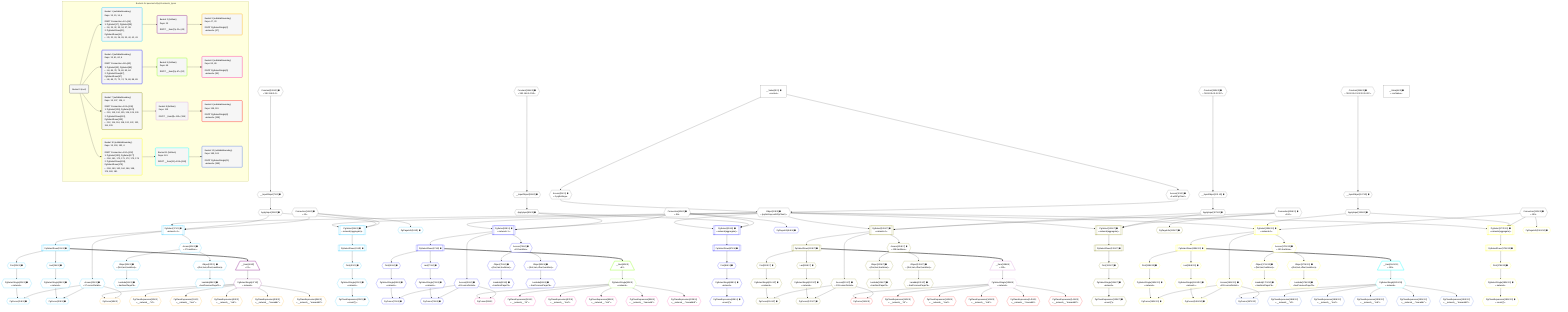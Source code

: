%%{init: {'themeVariables': { 'fontSize': '12px'}}}%%
graph TD
    classDef path fill:#eee,stroke:#000,color:#000
    classDef plan fill:#fff,stroke-width:1px,color:#000
    classDef itemplan fill:#fff,stroke-width:2px,color:#000
    classDef unbatchedplan fill:#dff,stroke-width:1px,color:#000
    classDef sideeffectplan fill:#fcc,stroke-width:2px,color:#000
    classDef bucket fill:#f6f6f6,color:#000,stroke-width:2px,text-align:left


    %% plan dependencies
    Connection14{{"Connection[14∈0] ➊<br />ᐸ10ᐳ"}}:::plan
    Connection60{{"Connection[60∈0] ➊<br />ᐸ58ᐳ"}}:::plan
    Connection106{{"Connection[106∈0] ➊<br />ᐸ104ᐳ"}}:::plan
    Connection152{{"Connection[152∈0] ➊<br />ᐸ150ᐳ"}}:::plan
    __InputObject7{{"__InputObject[7∈0] ➊"}}:::plan
    Constant193{{"Constant[193∈0] ➊<br />ᐸ'192.168.0.0'ᐳ"}}:::plan
    Constant193 --> __InputObject7
    Object13{{"Object[13∈0] ➊<br />ᐸ{pgSettings,withPgClient}ᐳ"}}:::plan
    Access11{{"Access[11∈0] ➊<br />ᐸ2.pgSettingsᐳ"}}:::plan
    Access12{{"Access[12∈0] ➊<br />ᐸ2.withPgClientᐳ"}}:::plan
    Access11 & Access12 --> Object13
    __InputObject55{{"__InputObject[55∈0] ➊"}}:::plan
    Constant194{{"Constant[194∈0] ➊<br />ᐸ'192.168.0.0/16'ᐳ"}}:::plan
    Constant194 --> __InputObject55
    __InputObject101{{"__InputObject[101∈0] ➊"}}:::plan
    Constant195{{"Constant[195∈0] ➊<br />ᐸ'08:00:2b:01:02:03'ᐳ"}}:::plan
    Constant195 --> __InputObject101
    __InputObject147{{"__InputObject[147∈0] ➊"}}:::plan
    Constant196{{"Constant[196∈0] ➊<br />ᐸ'08:00:2b:01:02:03:04:05'ᐳ"}}:::plan
    Constant196 --> __InputObject147
    __Value2["__Value[2∈0] ➊<br />ᐸcontextᐳ"]:::plan
    __Value2 --> Access11
    __Value2 --> Access12
    ApplyInput15{{"ApplyInput[15∈0] ➊"}}:::plan
    __InputObject7 --> ApplyInput15
    ApplyInput61{{"ApplyInput[61∈0] ➊"}}:::plan
    __InputObject55 --> ApplyInput61
    ApplyInput107{{"ApplyInput[107∈0] ➊"}}:::plan
    __InputObject101 --> ApplyInput107
    ApplyInput153{{"ApplyInput[153∈0] ➊"}}:::plan
    __InputObject147 --> ApplyInput153
    __Value4["__Value[4∈0] ➊<br />ᐸrootValueᐳ"]:::plan
    PgSelect17[["PgSelect[17∈1] ➊<br />ᐸnetwork+1ᐳ"]]:::plan
    Object13 & ApplyInput15 & Connection14 --> PgSelect17
    Object37{{"Object[37∈1] ➊<br />ᐸ{first,last,offset,hasMore}ᐳ"}}:::plan
    Access32{{"Access[32∈1] ➊<br />ᐸ17.hasMoreᐳ"}}:::plan
    Access32 --> Object37
    Object33{{"Object[33∈1] ➊<br />ᐸ{first,last,hasMore}ᐳ"}}:::plan
    Access32 --> Object33
    PgSelect39[["PgSelect[39∈1] ➊<br />ᐸnetwork(aggregate)ᐳ"]]:::plan
    Object13 & ApplyInput15 & Connection14 --> PgSelect39
    PgCursor24{{"PgCursor[24∈1] ➊"}}:::plan
    PgSelectSingle22{{"PgSelectSingle[22∈1] ➊<br />ᐸnetworkᐳ"}}:::plan
    Access23{{"Access[23∈1] ➊<br />ᐸ17.cursorDetailsᐳ"}}:::plan
    PgSelectSingle22 & Access23 --> PgCursor24
    PgCursor30{{"PgCursor[30∈1] ➊"}}:::plan
    PgSelectSingle28{{"PgSelectSingle[28∈1] ➊<br />ᐸnetworkᐳ"}}:::plan
    PgSelectSingle28 & Access23 --> PgCursor30
    PgPageInfo18{{"PgPageInfo[18∈1] ➊"}}:::plan
    Connection14 --> PgPageInfo18
    First20{{"First[20∈1] ➊"}}:::plan
    PgSelectRows21[["PgSelectRows[21∈1] ➊"]]:::plan
    PgSelectRows21 --> First20
    PgSelect17 --> PgSelectRows21
    First20 --> PgSelectSingle22
    PgSelect17 --> Access23
    Last26{{"Last[26∈1] ➊"}}:::plan
    PgSelectRows21 --> Last26
    Last26 --> PgSelectSingle28
    PgSelect17 --> Access32
    Lambda34{{"Lambda[34∈1] ➊<br />ᐸhasNextPageCbᐳ"}}:::plan
    Object33 --> Lambda34
    Lambda38{{"Lambda[38∈1] ➊<br />ᐸhasPreviousPageCbᐳ"}}:::plan
    Object37 --> Lambda38
    First40{{"First[40∈1] ➊"}}:::plan
    PgSelectRows41[["PgSelectRows[41∈1] ➊"]]:::plan
    PgSelectRows41 --> First40
    PgSelect39 --> PgSelectRows41
    PgSelectSingle42{{"PgSelectSingle[42∈1] ➊<br />ᐸnetworkᐳ"}}:::plan
    First40 --> PgSelectSingle42
    PgClassExpression43{{"PgClassExpression[43∈1] ➊<br />ᐸcount(*)ᐳ"}}:::plan
    PgSelectSingle42 --> PgClassExpression43
    __Item46[/"__Item[46∈2]<br />ᐸ21ᐳ"\]:::itemplan
    PgSelectRows21 ==> __Item46
    PgSelectSingle47{{"PgSelectSingle[47∈2]<br />ᐸnetworkᐳ"}}:::plan
    __Item46 --> PgSelectSingle47
    PgCursor49{{"PgCursor[49∈3]"}}:::plan
    PgSelectSingle47 & Access23 --> PgCursor49
    PgClassExpression50{{"PgClassExpression[50∈3]<br />ᐸ__network__.”id”ᐳ"}}:::plan
    PgSelectSingle47 --> PgClassExpression50
    PgClassExpression51{{"PgClassExpression[51∈3]<br />ᐸ__network__.”inet”ᐳ"}}:::plan
    PgSelectSingle47 --> PgClassExpression51
    PgClassExpression52{{"PgClassExpression[52∈3]<br />ᐸ__network__.”cidr”ᐳ"}}:::plan
    PgSelectSingle47 --> PgClassExpression52
    PgClassExpression53{{"PgClassExpression[53∈3]<br />ᐸ__network__.”macaddr”ᐳ"}}:::plan
    PgSelectSingle47 --> PgClassExpression53
    PgClassExpression54{{"PgClassExpression[54∈3]<br />ᐸ__network__.”macaddr8”ᐳ"}}:::plan
    PgSelectSingle47 --> PgClassExpression54
    PgSelect63[["PgSelect[63∈4] ➊<br />ᐸnetwork+1ᐳ"]]:::plan
    Object13 & ApplyInput61 & Connection60 --> PgSelect63
    Object83{{"Object[83∈4] ➊<br />ᐸ{first,last,offset,hasMore}ᐳ"}}:::plan
    Access78{{"Access[78∈4] ➊<br />ᐸ63.hasMoreᐳ"}}:::plan
    Access78 --> Object83
    Object79{{"Object[79∈4] ➊<br />ᐸ{first,last,hasMore}ᐳ"}}:::plan
    Access78 --> Object79
    PgSelect85[["PgSelect[85∈4] ➊<br />ᐸnetwork(aggregate)ᐳ"]]:::plan
    Object13 & ApplyInput61 & Connection60 --> PgSelect85
    PgCursor70{{"PgCursor[70∈4] ➊"}}:::plan
    PgSelectSingle68{{"PgSelectSingle[68∈4] ➊<br />ᐸnetworkᐳ"}}:::plan
    Access69{{"Access[69∈4] ➊<br />ᐸ63.cursorDetailsᐳ"}}:::plan
    PgSelectSingle68 & Access69 --> PgCursor70
    PgCursor76{{"PgCursor[76∈4] ➊"}}:::plan
    PgSelectSingle74{{"PgSelectSingle[74∈4] ➊<br />ᐸnetworkᐳ"}}:::plan
    PgSelectSingle74 & Access69 --> PgCursor76
    PgPageInfo64{{"PgPageInfo[64∈4] ➊"}}:::plan
    Connection60 --> PgPageInfo64
    First66{{"First[66∈4] ➊"}}:::plan
    PgSelectRows67[["PgSelectRows[67∈4] ➊"]]:::plan
    PgSelectRows67 --> First66
    PgSelect63 --> PgSelectRows67
    First66 --> PgSelectSingle68
    PgSelect63 --> Access69
    Last72{{"Last[72∈4] ➊"}}:::plan
    PgSelectRows67 --> Last72
    Last72 --> PgSelectSingle74
    PgSelect63 --> Access78
    Lambda80{{"Lambda[80∈4] ➊<br />ᐸhasNextPageCbᐳ"}}:::plan
    Object79 --> Lambda80
    Lambda84{{"Lambda[84∈4] ➊<br />ᐸhasPreviousPageCbᐳ"}}:::plan
    Object83 --> Lambda84
    First86{{"First[86∈4] ➊"}}:::plan
    PgSelectRows87[["PgSelectRows[87∈4] ➊"]]:::plan
    PgSelectRows87 --> First86
    PgSelect85 --> PgSelectRows87
    PgSelectSingle88{{"PgSelectSingle[88∈4] ➊<br />ᐸnetworkᐳ"}}:::plan
    First86 --> PgSelectSingle88
    PgClassExpression89{{"PgClassExpression[89∈4] ➊<br />ᐸcount(*)ᐳ"}}:::plan
    PgSelectSingle88 --> PgClassExpression89
    __Item92[/"__Item[92∈5]<br />ᐸ67ᐳ"\]:::itemplan
    PgSelectRows67 ==> __Item92
    PgSelectSingle93{{"PgSelectSingle[93∈5]<br />ᐸnetworkᐳ"}}:::plan
    __Item92 --> PgSelectSingle93
    PgCursor95{{"PgCursor[95∈6]"}}:::plan
    PgSelectSingle93 & Access69 --> PgCursor95
    PgClassExpression96{{"PgClassExpression[96∈6]<br />ᐸ__network__.”id”ᐳ"}}:::plan
    PgSelectSingle93 --> PgClassExpression96
    PgClassExpression97{{"PgClassExpression[97∈6]<br />ᐸ__network__.”inet”ᐳ"}}:::plan
    PgSelectSingle93 --> PgClassExpression97
    PgClassExpression98{{"PgClassExpression[98∈6]<br />ᐸ__network__.”cidr”ᐳ"}}:::plan
    PgSelectSingle93 --> PgClassExpression98
    PgClassExpression99{{"PgClassExpression[99∈6]<br />ᐸ__network__.”macaddr”ᐳ"}}:::plan
    PgSelectSingle93 --> PgClassExpression99
    PgClassExpression100{{"PgClassExpression[100∈6]<br />ᐸ__network__.”macaddr8”ᐳ"}}:::plan
    PgSelectSingle93 --> PgClassExpression100
    PgSelect109[["PgSelect[109∈7] ➊<br />ᐸnetwork+1ᐳ"]]:::plan
    Object13 & ApplyInput107 & Connection106 --> PgSelect109
    Object129{{"Object[129∈7] ➊<br />ᐸ{first,last,offset,hasMore}ᐳ"}}:::plan
    Access124{{"Access[124∈7] ➊<br />ᐸ109.hasMoreᐳ"}}:::plan
    Access124 --> Object129
    Object125{{"Object[125∈7] ➊<br />ᐸ{first,last,hasMore}ᐳ"}}:::plan
    Access124 --> Object125
    PgSelect131[["PgSelect[131∈7] ➊<br />ᐸnetwork(aggregate)ᐳ"]]:::plan
    Object13 & ApplyInput107 & Connection106 --> PgSelect131
    PgCursor116{{"PgCursor[116∈7] ➊"}}:::plan
    PgSelectSingle114{{"PgSelectSingle[114∈7] ➊<br />ᐸnetworkᐳ"}}:::plan
    Access115{{"Access[115∈7] ➊<br />ᐸ109.cursorDetailsᐳ"}}:::plan
    PgSelectSingle114 & Access115 --> PgCursor116
    PgCursor122{{"PgCursor[122∈7] ➊"}}:::plan
    PgSelectSingle120{{"PgSelectSingle[120∈7] ➊<br />ᐸnetworkᐳ"}}:::plan
    PgSelectSingle120 & Access115 --> PgCursor122
    PgPageInfo110{{"PgPageInfo[110∈7] ➊"}}:::plan
    Connection106 --> PgPageInfo110
    First112{{"First[112∈7] ➊"}}:::plan
    PgSelectRows113[["PgSelectRows[113∈7] ➊"]]:::plan
    PgSelectRows113 --> First112
    PgSelect109 --> PgSelectRows113
    First112 --> PgSelectSingle114
    PgSelect109 --> Access115
    Last118{{"Last[118∈7] ➊"}}:::plan
    PgSelectRows113 --> Last118
    Last118 --> PgSelectSingle120
    PgSelect109 --> Access124
    Lambda126{{"Lambda[126∈7] ➊<br />ᐸhasNextPageCbᐳ"}}:::plan
    Object125 --> Lambda126
    Lambda130{{"Lambda[130∈7] ➊<br />ᐸhasPreviousPageCbᐳ"}}:::plan
    Object129 --> Lambda130
    First132{{"First[132∈7] ➊"}}:::plan
    PgSelectRows133[["PgSelectRows[133∈7] ➊"]]:::plan
    PgSelectRows133 --> First132
    PgSelect131 --> PgSelectRows133
    PgSelectSingle134{{"PgSelectSingle[134∈7] ➊<br />ᐸnetworkᐳ"}}:::plan
    First132 --> PgSelectSingle134
    PgClassExpression135{{"PgClassExpression[135∈7] ➊<br />ᐸcount(*)ᐳ"}}:::plan
    PgSelectSingle134 --> PgClassExpression135
    __Item138[/"__Item[138∈8]<br />ᐸ113ᐳ"\]:::itemplan
    PgSelectRows113 ==> __Item138
    PgSelectSingle139{{"PgSelectSingle[139∈8]<br />ᐸnetworkᐳ"}}:::plan
    __Item138 --> PgSelectSingle139
    PgCursor141{{"PgCursor[141∈9]"}}:::plan
    PgSelectSingle139 & Access115 --> PgCursor141
    PgClassExpression142{{"PgClassExpression[142∈9]<br />ᐸ__network__.”id”ᐳ"}}:::plan
    PgSelectSingle139 --> PgClassExpression142
    PgClassExpression143{{"PgClassExpression[143∈9]<br />ᐸ__network__.”inet”ᐳ"}}:::plan
    PgSelectSingle139 --> PgClassExpression143
    PgClassExpression144{{"PgClassExpression[144∈9]<br />ᐸ__network__.”cidr”ᐳ"}}:::plan
    PgSelectSingle139 --> PgClassExpression144
    PgClassExpression145{{"PgClassExpression[145∈9]<br />ᐸ__network__.”macaddr”ᐳ"}}:::plan
    PgSelectSingle139 --> PgClassExpression145
    PgClassExpression146{{"PgClassExpression[146∈9]<br />ᐸ__network__.”macaddr8”ᐳ"}}:::plan
    PgSelectSingle139 --> PgClassExpression146
    PgSelect155[["PgSelect[155∈10] ➊<br />ᐸnetwork+1ᐳ"]]:::plan
    Object13 & ApplyInput153 & Connection152 --> PgSelect155
    Object175{{"Object[175∈10] ➊<br />ᐸ{first,last,offset,hasMore}ᐳ"}}:::plan
    Access170{{"Access[170∈10] ➊<br />ᐸ155.hasMoreᐳ"}}:::plan
    Access170 --> Object175
    Object171{{"Object[171∈10] ➊<br />ᐸ{first,last,hasMore}ᐳ"}}:::plan
    Access170 --> Object171
    PgSelect177[["PgSelect[177∈10] ➊<br />ᐸnetwork(aggregate)ᐳ"]]:::plan
    Object13 & ApplyInput153 & Connection152 --> PgSelect177
    PgCursor162{{"PgCursor[162∈10] ➊"}}:::plan
    PgSelectSingle160{{"PgSelectSingle[160∈10] ➊<br />ᐸnetworkᐳ"}}:::plan
    Access161{{"Access[161∈10] ➊<br />ᐸ155.cursorDetailsᐳ"}}:::plan
    PgSelectSingle160 & Access161 --> PgCursor162
    PgCursor168{{"PgCursor[168∈10] ➊"}}:::plan
    PgSelectSingle166{{"PgSelectSingle[166∈10] ➊<br />ᐸnetworkᐳ"}}:::plan
    PgSelectSingle166 & Access161 --> PgCursor168
    PgPageInfo156{{"PgPageInfo[156∈10] ➊"}}:::plan
    Connection152 --> PgPageInfo156
    First158{{"First[158∈10] ➊"}}:::plan
    PgSelectRows159[["PgSelectRows[159∈10] ➊"]]:::plan
    PgSelectRows159 --> First158
    PgSelect155 --> PgSelectRows159
    First158 --> PgSelectSingle160
    PgSelect155 --> Access161
    Last164{{"Last[164∈10] ➊"}}:::plan
    PgSelectRows159 --> Last164
    Last164 --> PgSelectSingle166
    PgSelect155 --> Access170
    Lambda172{{"Lambda[172∈10] ➊<br />ᐸhasNextPageCbᐳ"}}:::plan
    Object171 --> Lambda172
    Lambda176{{"Lambda[176∈10] ➊<br />ᐸhasPreviousPageCbᐳ"}}:::plan
    Object175 --> Lambda176
    First178{{"First[178∈10] ➊"}}:::plan
    PgSelectRows179[["PgSelectRows[179∈10] ➊"]]:::plan
    PgSelectRows179 --> First178
    PgSelect177 --> PgSelectRows179
    PgSelectSingle180{{"PgSelectSingle[180∈10] ➊<br />ᐸnetworkᐳ"}}:::plan
    First178 --> PgSelectSingle180
    PgClassExpression181{{"PgClassExpression[181∈10] ➊<br />ᐸcount(*)ᐳ"}}:::plan
    PgSelectSingle180 --> PgClassExpression181
    __Item184[/"__Item[184∈11]<br />ᐸ159ᐳ"\]:::itemplan
    PgSelectRows159 ==> __Item184
    PgSelectSingle185{{"PgSelectSingle[185∈11]<br />ᐸnetworkᐳ"}}:::plan
    __Item184 --> PgSelectSingle185
    PgCursor187{{"PgCursor[187∈12]"}}:::plan
    PgSelectSingle185 & Access161 --> PgCursor187
    PgClassExpression188{{"PgClassExpression[188∈12]<br />ᐸ__network__.”id”ᐳ"}}:::plan
    PgSelectSingle185 --> PgClassExpression188
    PgClassExpression189{{"PgClassExpression[189∈12]<br />ᐸ__network__.”inet”ᐳ"}}:::plan
    PgSelectSingle185 --> PgClassExpression189
    PgClassExpression190{{"PgClassExpression[190∈12]<br />ᐸ__network__.”cidr”ᐳ"}}:::plan
    PgSelectSingle185 --> PgClassExpression190
    PgClassExpression191{{"PgClassExpression[191∈12]<br />ᐸ__network__.”macaddr”ᐳ"}}:::plan
    PgSelectSingle185 --> PgClassExpression191
    PgClassExpression192{{"PgClassExpression[192∈12]<br />ᐸ__network__.”macaddr8”ᐳ"}}:::plan
    PgSelectSingle185 --> PgClassExpression192

    %% define steps

    subgraph "Buckets for queries/v4/pg11.network_types"
    Bucket0("Bucket 0 (root)"):::bucket
    classDef bucket0 stroke:#696969
    class Bucket0,__Value2,__Value4,__InputObject7,Access11,Access12,Object13,Connection14,ApplyInput15,__InputObject55,Connection60,ApplyInput61,__InputObject101,Connection106,ApplyInput107,__InputObject147,Connection152,ApplyInput153,Constant193,Constant194,Constant195,Constant196 bucket0
    Bucket1("Bucket 1 (nullableBoundary)<br />Deps: 13, 15, 14, 6<br /><br />ROOT Connectionᐸ10ᐳ[14]<br />1: PgSelect[17], PgSelect[39]<br />ᐳ: 18, 23, 32, 33, 34, 37, 38<br />2: PgSelectRows[21], PgSelectRows[41]<br />ᐳ: 20, 22, 24, 26, 28, 30, 40, 42, 43"):::bucket
    classDef bucket1 stroke:#00bfff
    class Bucket1,PgSelect17,PgPageInfo18,First20,PgSelectRows21,PgSelectSingle22,Access23,PgCursor24,Last26,PgSelectSingle28,PgCursor30,Access32,Object33,Lambda34,Object37,Lambda38,PgSelect39,First40,PgSelectRows41,PgSelectSingle42,PgClassExpression43 bucket1
    Bucket2("Bucket 2 (listItem)<br />Deps: 23<br /><br />ROOT __Item{2}ᐸ21ᐳ[46]"):::bucket
    classDef bucket2 stroke:#7f007f
    class Bucket2,__Item46,PgSelectSingle47 bucket2
    Bucket3("Bucket 3 (nullableBoundary)<br />Deps: 47, 23<br /><br />ROOT PgSelectSingle{2}ᐸnetworkᐳ[47]"):::bucket
    classDef bucket3 stroke:#ffa500
    class Bucket3,PgCursor49,PgClassExpression50,PgClassExpression51,PgClassExpression52,PgClassExpression53,PgClassExpression54 bucket3
    Bucket4("Bucket 4 (nullableBoundary)<br />Deps: 13, 61, 60, 6<br /><br />ROOT Connectionᐸ58ᐳ[60]<br />1: PgSelect[63], PgSelect[85]<br />ᐳ: 64, 69, 78, 79, 80, 83, 84<br />2: PgSelectRows[67], PgSelectRows[87]<br />ᐳ: 66, 68, 70, 72, 74, 76, 86, 88, 89"):::bucket
    classDef bucket4 stroke:#0000ff
    class Bucket4,PgSelect63,PgPageInfo64,First66,PgSelectRows67,PgSelectSingle68,Access69,PgCursor70,Last72,PgSelectSingle74,PgCursor76,Access78,Object79,Lambda80,Object83,Lambda84,PgSelect85,First86,PgSelectRows87,PgSelectSingle88,PgClassExpression89 bucket4
    Bucket5("Bucket 5 (listItem)<br />Deps: 69<br /><br />ROOT __Item{5}ᐸ67ᐳ[92]"):::bucket
    classDef bucket5 stroke:#7fff00
    class Bucket5,__Item92,PgSelectSingle93 bucket5
    Bucket6("Bucket 6 (nullableBoundary)<br />Deps: 93, 69<br /><br />ROOT PgSelectSingle{5}ᐸnetworkᐳ[93]"):::bucket
    classDef bucket6 stroke:#ff1493
    class Bucket6,PgCursor95,PgClassExpression96,PgClassExpression97,PgClassExpression98,PgClassExpression99,PgClassExpression100 bucket6
    Bucket7("Bucket 7 (nullableBoundary)<br />Deps: 13, 107, 106, 6<br /><br />ROOT Connectionᐸ104ᐳ[106]<br />1: PgSelect[109], PgSelect[131]<br />ᐳ: 110, 115, 124, 125, 126, 129, 130<br />2: PgSelectRows[113], PgSelectRows[133]<br />ᐳ: 112, 114, 116, 118, 120, 122, 132, 134, 135"):::bucket
    classDef bucket7 stroke:#808000
    class Bucket7,PgSelect109,PgPageInfo110,First112,PgSelectRows113,PgSelectSingle114,Access115,PgCursor116,Last118,PgSelectSingle120,PgCursor122,Access124,Object125,Lambda126,Object129,Lambda130,PgSelect131,First132,PgSelectRows133,PgSelectSingle134,PgClassExpression135 bucket7
    Bucket8("Bucket 8 (listItem)<br />Deps: 115<br /><br />ROOT __Item{8}ᐸ113ᐳ[138]"):::bucket
    classDef bucket8 stroke:#dda0dd
    class Bucket8,__Item138,PgSelectSingle139 bucket8
    Bucket9("Bucket 9 (nullableBoundary)<br />Deps: 139, 115<br /><br />ROOT PgSelectSingle{8}ᐸnetworkᐳ[139]"):::bucket
    classDef bucket9 stroke:#ff0000
    class Bucket9,PgCursor141,PgClassExpression142,PgClassExpression143,PgClassExpression144,PgClassExpression145,PgClassExpression146 bucket9
    Bucket10("Bucket 10 (nullableBoundary)<br />Deps: 13, 153, 152, 6<br /><br />ROOT Connectionᐸ150ᐳ[152]<br />1: PgSelect[155], PgSelect[177]<br />ᐳ: 156, 161, 170, 171, 172, 175, 176<br />2: PgSelectRows[159], PgSelectRows[179]<br />ᐳ: 158, 160, 162, 164, 166, 168, 178, 180, 181"):::bucket
    classDef bucket10 stroke:#ffff00
    class Bucket10,PgSelect155,PgPageInfo156,First158,PgSelectRows159,PgSelectSingle160,Access161,PgCursor162,Last164,PgSelectSingle166,PgCursor168,Access170,Object171,Lambda172,Object175,Lambda176,PgSelect177,First178,PgSelectRows179,PgSelectSingle180,PgClassExpression181 bucket10
    Bucket11("Bucket 11 (listItem)<br />Deps: 161<br /><br />ROOT __Item{11}ᐸ159ᐳ[184]"):::bucket
    classDef bucket11 stroke:#00ffff
    class Bucket11,__Item184,PgSelectSingle185 bucket11
    Bucket12("Bucket 12 (nullableBoundary)<br />Deps: 185, 161<br /><br />ROOT PgSelectSingle{11}ᐸnetworkᐳ[185]"):::bucket
    classDef bucket12 stroke:#4169e1
    class Bucket12,PgCursor187,PgClassExpression188,PgClassExpression189,PgClassExpression190,PgClassExpression191,PgClassExpression192 bucket12
    Bucket0 --> Bucket1 & Bucket4 & Bucket7 & Bucket10
    Bucket1 --> Bucket2
    Bucket2 --> Bucket3
    Bucket4 --> Bucket5
    Bucket5 --> Bucket6
    Bucket7 --> Bucket8
    Bucket8 --> Bucket9
    Bucket10 --> Bucket11
    Bucket11 --> Bucket12
    end